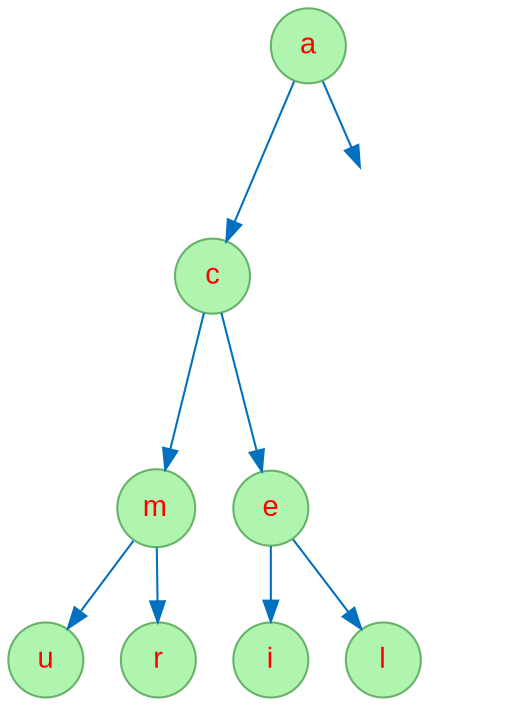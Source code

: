digraph "Seq-murciela" {
node [fontname="Arial", fontcolor=red, shape=circle, style=filled, color="#66B268", fillcolor="#AFF4AF" ];
edge [color = "#0070BF"];
868693306 [label="a"];
868693306 -> 951007336;
951007336 [label="c"];
951007336 -> 1706377736;
1706377736 [label="m"];
1706377736 -> 468121027;
468121027 [label="u"];
1706377736 -> 1804094807;
1804094807 [label="r"];
951007336 -> 1528902577;
1528902577 [label="e"];
1528902577 -> 2001049719;
2001049719 [label="i"];
1528902577 -> 1927950199;
1927950199 [label="l"];
l868693306 [style=invis];
868693306 -> l868693306;
}
